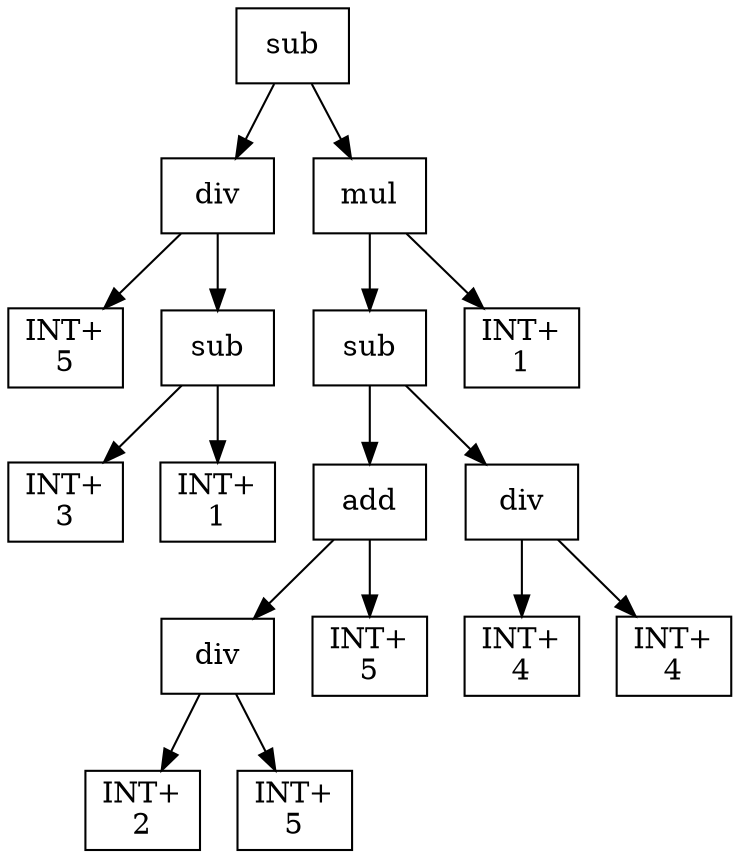 digraph expr {
  node [shape=box];
  n1 [label="sub"];
  n2 [label="div"];
  n3 [label="INT+\n5"];
  n4 [label="sub"];
  n5 [label="INT+\n3"];
  n6 [label="INT+\n1"];
  n4 -> n5;
  n4 -> n6;
  n2 -> n3;
  n2 -> n4;
  n7 [label="mul"];
  n8 [label="sub"];
  n9 [label="add"];
  n10 [label="div"];
  n11 [label="INT+\n2"];
  n12 [label="INT+\n5"];
  n10 -> n11;
  n10 -> n12;
  n13 [label="INT+\n5"];
  n9 -> n10;
  n9 -> n13;
  n14 [label="div"];
  n15 [label="INT+\n4"];
  n16 [label="INT+\n4"];
  n14 -> n15;
  n14 -> n16;
  n8 -> n9;
  n8 -> n14;
  n17 [label="INT+\n1"];
  n7 -> n8;
  n7 -> n17;
  n1 -> n2;
  n1 -> n7;
}